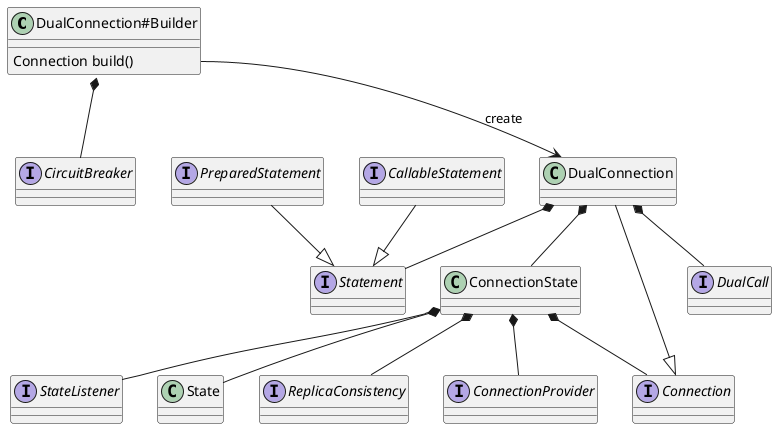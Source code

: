 @startuml
class "DualConnection#Builder" as builder
builder :  Connection build()

class DualConnection
interface ReplicaConsistency
interface ConnectionProvider
interface DualCall
interface StateListener
interface CircuitBreaker
class ConnectionState
class State

interface Statement
interface PreparedStatement
interface CallableStatement
interface Connection


builder::build --> DualConnection : create


DualConnection --|> Connection
PreparedStatement --|> Statement
CallableStatement --|> Statement


ConnectionState *-- ReplicaConsistency
ConnectionState *-- ConnectionProvider
ConnectionState *-- StateListener
ConnectionState *-- Connection
ConnectionState *-- State

DualConnection *-- DualCall
DualConnection *-- Statement
builder *-- CircuitBreaker
DualConnection *-- ConnectionState




@enduml
